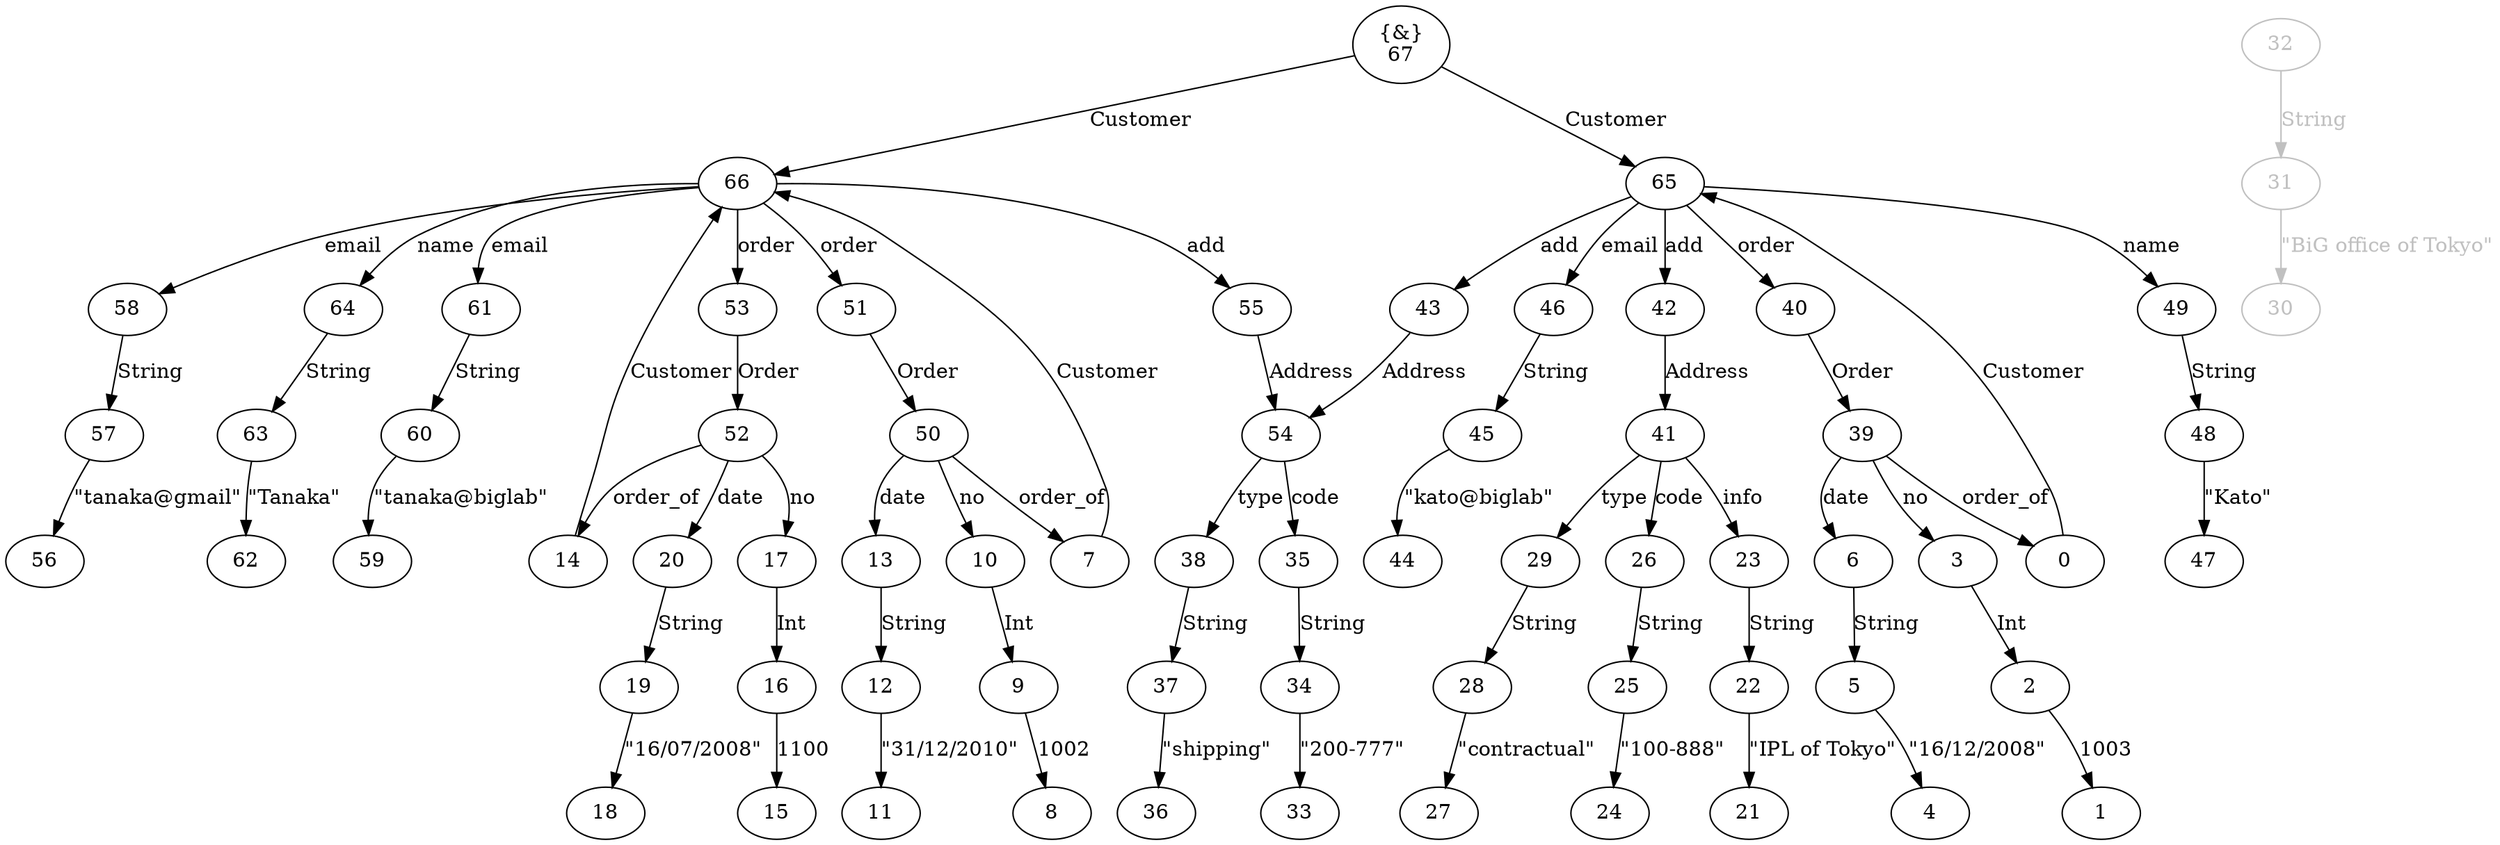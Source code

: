 digraph "g" {
    node [ shape = "ellipse" ]
    "67" [ label = "{&}\n\N" ]
    "66" [ label = "\N" ]
    "65" [ label = "\N" ]
    "64" [ label = "\N" ]
    "63" [ label = "\N" ]
    "62" [ label = "\N" ]
    "61" [ label = "\N" ]
    "60" [ label = "\N" ]
    "59" [ label = "\N" ]
    "58" [ label = "\N" ]
    "57" [ label = "\N" ]
    "56" [ label = "\N" ]
    "55" [ label = "\N" ]
    "54" [ label = "\N" ]
    "53" [ label = "\N" ]
    "52" [ label = "\N" ]
    "51" [ label = "\N" ]
    "50" [ label = "\N" ]
    "49" [ label = "\N" ]
    "48" [ label = "\N" ]
    "47" [ label = "\N" ]
    "46" [ label = "\N" ]
    "45" [ label = "\N" ]
    "44" [ label = "\N" ]
    "43" [ label = "\N" ]
    "42" [ label = "\N" ]
    "41" [ label = "\N" ]
    "40" [ label = "\N" ]
    "39" [ label = "\N" ]
    "38" [ label = "\N" ]
    "37" [ label = "\N" ]
    "36" [ label = "\N" ]
    "35" [ label = "\N" ]
    "34" [ label = "\N" ]
    "33" [ label = "\N" ]
    "32" [ fontcolor = "gray"
           color = "gray"
           label = "\N" ]
    "31" [ fontcolor = "gray"
           color = "gray"
           label = "\N" ]
    "30" [ fontcolor = "gray"
           color = "gray"
           label = "\N" ]
    "29" [ label = "\N" ]
    "28" [ label = "\N" ]
    "27" [ label = "\N" ]
    "26" [ label = "\N" ]
    "25" [ label = "\N" ]
    "24" [ label = "\N" ]
    "23" [ label = "\N" ]
    "22" [ label = "\N" ]
    "21" [ label = "\N" ]
    "20" [ label = "\N" ]
    "19" [ label = "\N" ]
    "18" [ label = "\N" ]
    "17" [ label = "\N" ]
    "16" [ label = "\N" ]
    "15" [ label = "\N" ]
    "14" [ label = "\N" ]
    "13" [ label = "\N" ]
    "12" [ label = "\N" ]
    "11" [ label = "\N" ]
    "10" [ label = "\N" ]
    "9" [ label = "\N" ]
    "8" [ label = "\N" ]
    "7" [ label = "\N" ]
    "6" [ label = "\N" ]
    "5" [ label = "\N" ]
    "4" [ label = "\N" ]
    "3" [ label = "\N" ]
    "2" [ label = "\N" ]
    "1" [ label = "\N" ]
    "0" [ label = "\N" ]
    "67" -> "66" [ label = "Customer" ]
    "67" -> "65" [ label = "Customer" ]
    "66" -> "53" [ label = "order" ]
    "66" -> "51" [ label = "order" ]
    "66" -> "64" [ label = "name" ]
    "66" -> "61" [ label = "email" ]
    "66" -> "58" [ label = "email" ]
    "66" -> "55" [ label = "add" ]
    "65" -> "40" [ label = "order" ]
    "65" -> "49" [ label = "name" ]
    "65" -> "46" [ label = "email" ]
    "65" -> "43" [ label = "add" ]
    "65" -> "42" [ label = "add" ]
    "64" -> "63" [ label = "String" ]
    "63" -> "62" [ label = "\"Tanaka\"" ]
    "61" -> "60" [ label = "String" ]
    "60" -> "59" [ label = "\"tanaka@biglab\"" ]
    "58" -> "57" [ label = "String" ]
    "57" -> "56" [ label = "\"tanaka@gmail\"" ]
    "55" -> "54" [ label = "Address" ]
    "54" -> "38" [ label = "type" ]
    "54" -> "35" [ label = "code" ]
    "53" -> "52" [ label = "Order" ]
    "52" -> "14" [ label = "order_of" ]
    "52" -> "17" [ label = "no" ]
    "52" -> "20" [ label = "date" ]
    "51" -> "50" [ label = "Order" ]
    "50" -> "7" [ label = "order_of" ]
    "50" -> "10" [ label = "no" ]
    "50" -> "13" [ label = "date" ]
    "49" -> "48" [ label = "String" ]
    "48" -> "47" [ label = "\"Kato\"" ]
    "46" -> "45" [ label = "String" ]
    "45" -> "44" [ label = "\"kato@biglab\"" ]
    "43" -> "54" [ label = "Address" ]
    "42" -> "41" [ label = "Address" ]
    "41" -> "29" [ label = "type" ]
    "41" -> "23" [ label = "info" ]
    "41" -> "26" [ label = "code" ]
    "40" -> "39" [ label = "Order" ]
    "39" -> "0" [ label = "order_of" ]
    "39" -> "3" [ label = "no" ]
    "39" -> "6" [ label = "date" ]
    "38" -> "37" [ label = "String" ]
    "37" -> "36" [ label = "\"shipping\"" ]
    "35" -> "34" [ label = "String" ]
    "34" -> "33" [ label = "\"200-777\"" ]
    "32" -> "31" [ fontcolor = "gray"
                   color = "gray"
                   label = "String" ]
    "31" -> "30" [ fontcolor = "gray"
                   color = "gray"
                   label = "\"BiG office of Tokyo\"" ]
    "29" -> "28" [ label = "String" ]
    "28" -> "27" [ label = "\"contractual\"" ]
    "26" -> "25" [ label = "String" ]
    "25" -> "24" [ label = "\"100-888\"" ]
    "23" -> "22" [ label = "String" ]
    "22" -> "21" [ label = "\"IPL of Tokyo\"" ]
    "20" -> "19" [ label = "String" ]
    "19" -> "18" [ label = "\"16/07/2008\"" ]
    "17" -> "16" [ label = "Int" ]
    "16" -> "15" [ label = "1100" ]
    "14" -> "66" [ label = "Customer" ]
    "13" -> "12" [ label = "String" ]
    "12" -> "11" [ label = "\"31/12/2010\"" ]
    "10" -> "9" [ label = "Int" ]
    "9" -> "8" [ label = "1002" ]
    "7" -> "66" [ label = "Customer" ]
    "6" -> "5" [ label = "String" ]
    "5" -> "4" [ label = "\"16/12/2008\"" ]
    "3" -> "2" [ label = "Int" ]
    "2" -> "1" [ label = "1003" ]
    "0" -> "65" [ label = "Customer" ]
}
